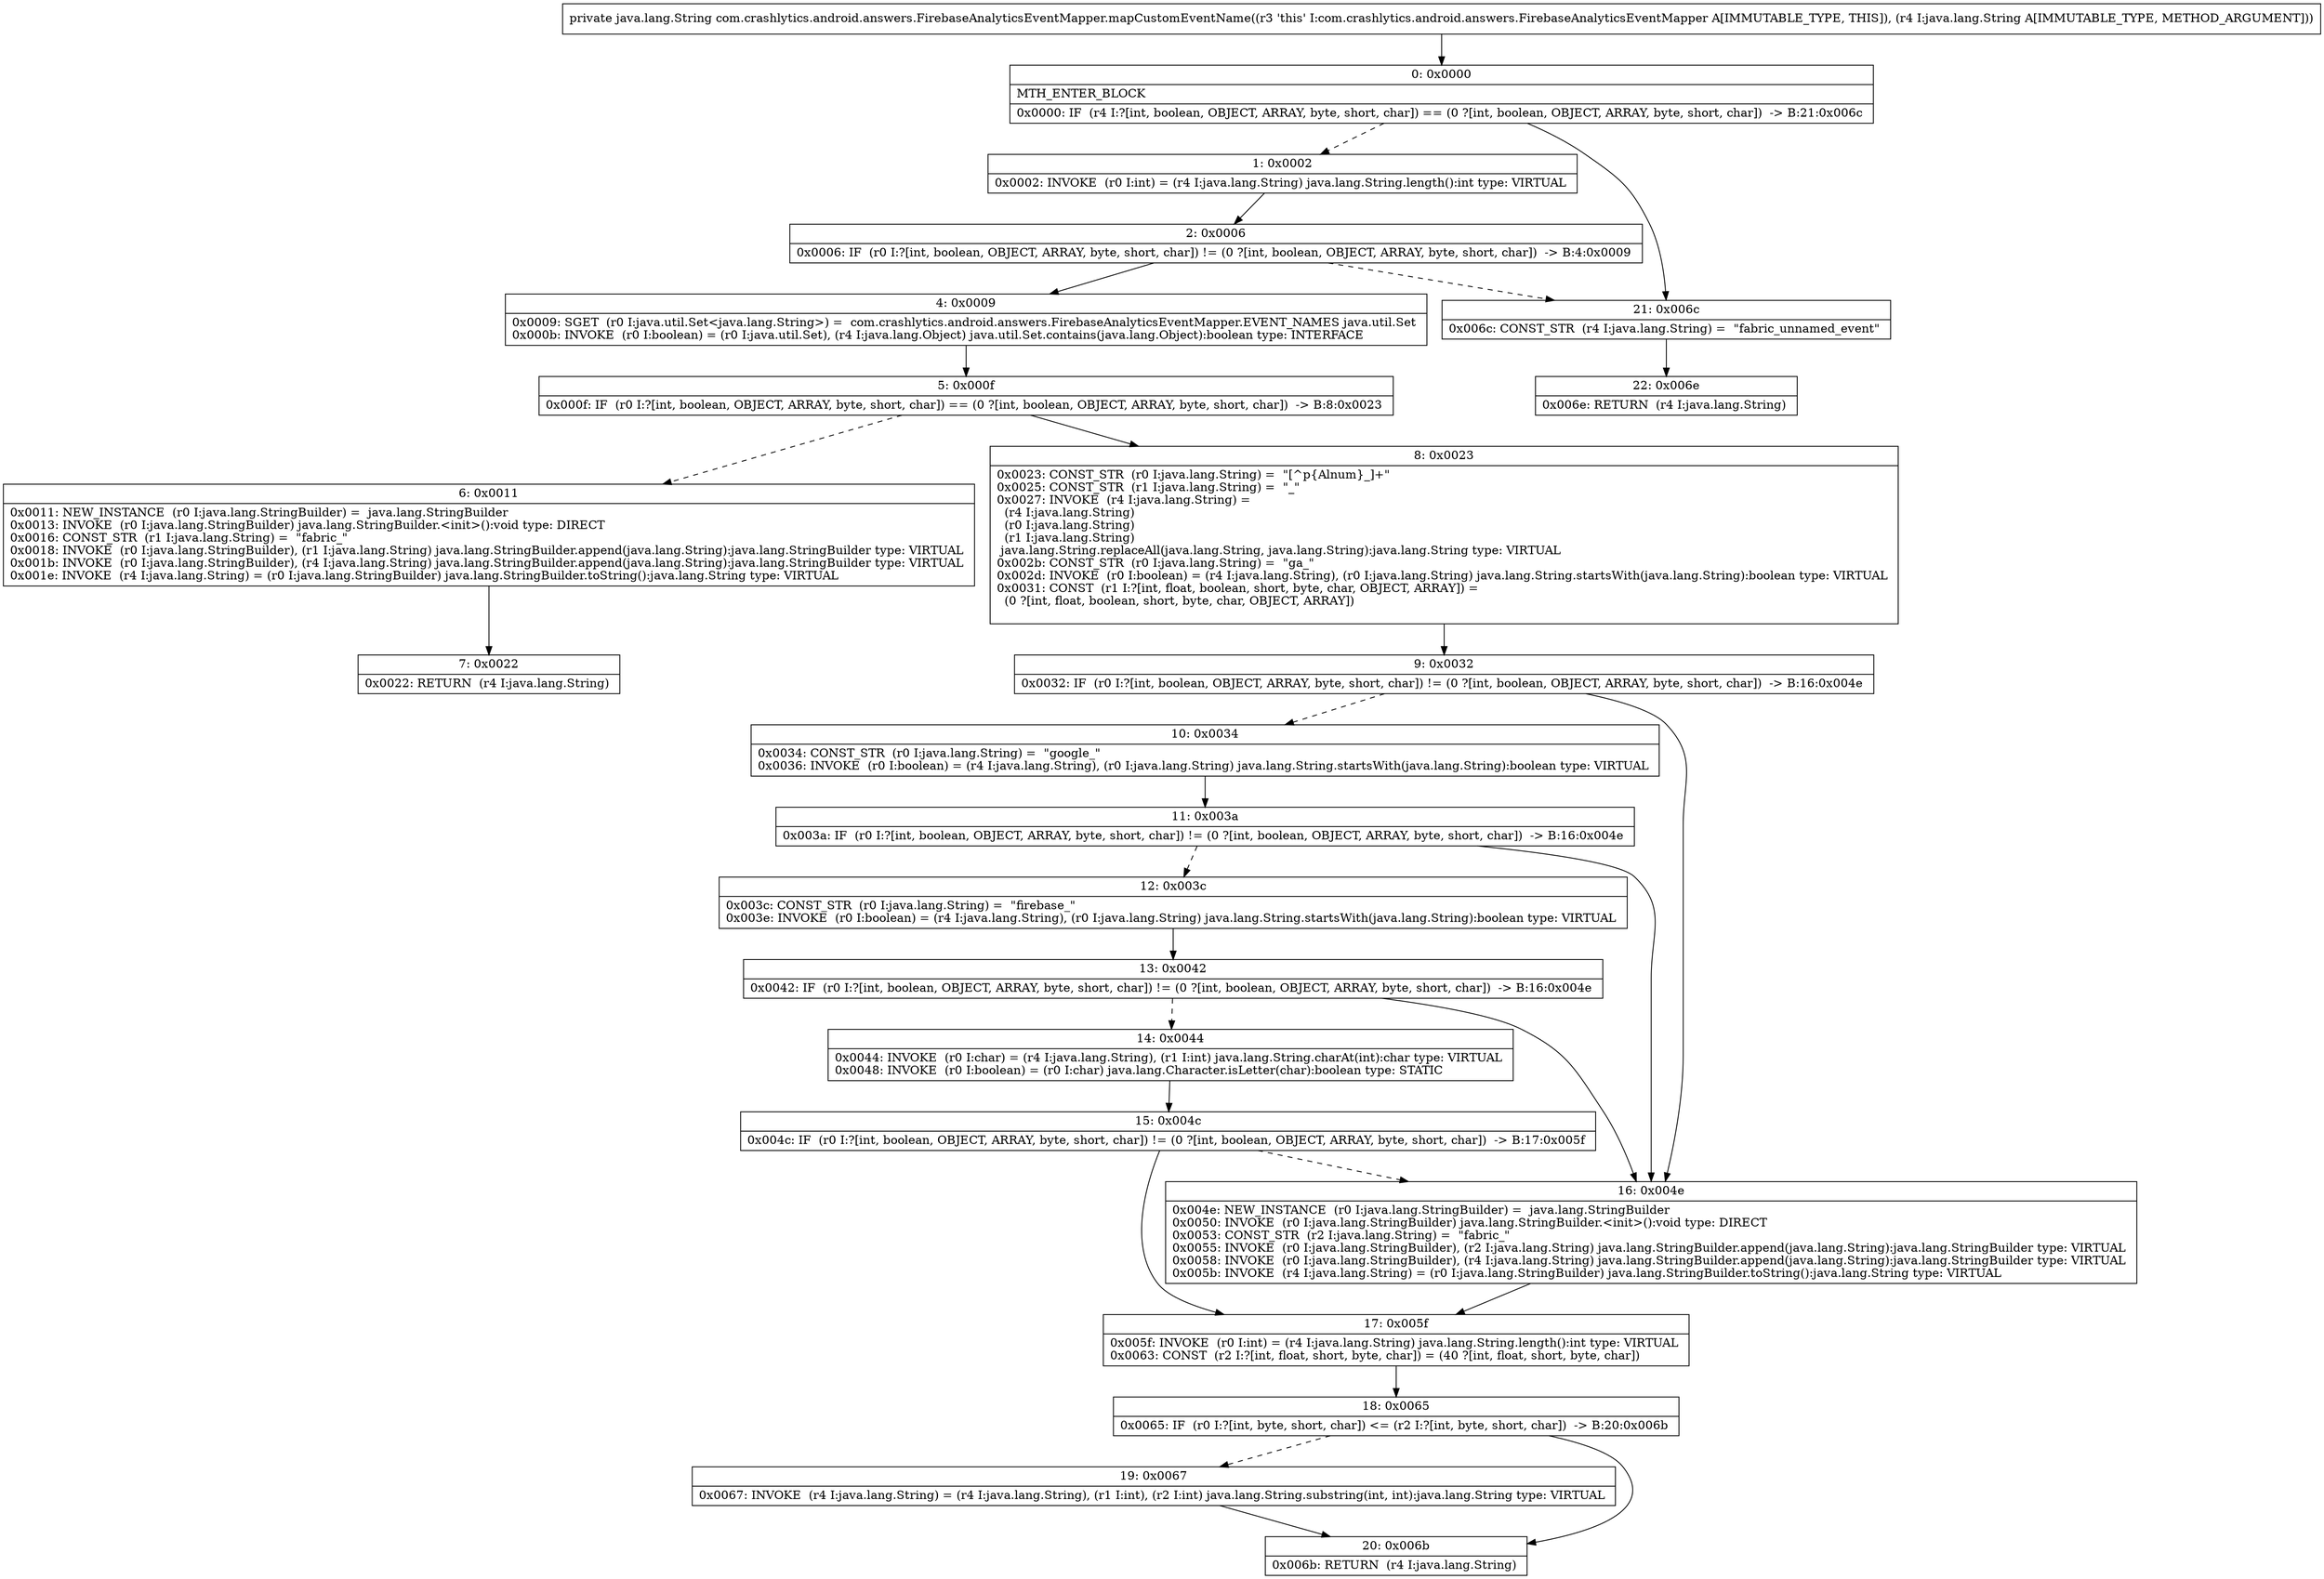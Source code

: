digraph "CFG forcom.crashlytics.android.answers.FirebaseAnalyticsEventMapper.mapCustomEventName(Ljava\/lang\/String;)Ljava\/lang\/String;" {
Node_0 [shape=record,label="{0\:\ 0x0000|MTH_ENTER_BLOCK\l|0x0000: IF  (r4 I:?[int, boolean, OBJECT, ARRAY, byte, short, char]) == (0 ?[int, boolean, OBJECT, ARRAY, byte, short, char])  \-\> B:21:0x006c \l}"];
Node_1 [shape=record,label="{1\:\ 0x0002|0x0002: INVOKE  (r0 I:int) = (r4 I:java.lang.String) java.lang.String.length():int type: VIRTUAL \l}"];
Node_2 [shape=record,label="{2\:\ 0x0006|0x0006: IF  (r0 I:?[int, boolean, OBJECT, ARRAY, byte, short, char]) != (0 ?[int, boolean, OBJECT, ARRAY, byte, short, char])  \-\> B:4:0x0009 \l}"];
Node_4 [shape=record,label="{4\:\ 0x0009|0x0009: SGET  (r0 I:java.util.Set\<java.lang.String\>) =  com.crashlytics.android.answers.FirebaseAnalyticsEventMapper.EVENT_NAMES java.util.Set \l0x000b: INVOKE  (r0 I:boolean) = (r0 I:java.util.Set), (r4 I:java.lang.Object) java.util.Set.contains(java.lang.Object):boolean type: INTERFACE \l}"];
Node_5 [shape=record,label="{5\:\ 0x000f|0x000f: IF  (r0 I:?[int, boolean, OBJECT, ARRAY, byte, short, char]) == (0 ?[int, boolean, OBJECT, ARRAY, byte, short, char])  \-\> B:8:0x0023 \l}"];
Node_6 [shape=record,label="{6\:\ 0x0011|0x0011: NEW_INSTANCE  (r0 I:java.lang.StringBuilder) =  java.lang.StringBuilder \l0x0013: INVOKE  (r0 I:java.lang.StringBuilder) java.lang.StringBuilder.\<init\>():void type: DIRECT \l0x0016: CONST_STR  (r1 I:java.lang.String) =  \"fabric_\" \l0x0018: INVOKE  (r0 I:java.lang.StringBuilder), (r1 I:java.lang.String) java.lang.StringBuilder.append(java.lang.String):java.lang.StringBuilder type: VIRTUAL \l0x001b: INVOKE  (r0 I:java.lang.StringBuilder), (r4 I:java.lang.String) java.lang.StringBuilder.append(java.lang.String):java.lang.StringBuilder type: VIRTUAL \l0x001e: INVOKE  (r4 I:java.lang.String) = (r0 I:java.lang.StringBuilder) java.lang.StringBuilder.toString():java.lang.String type: VIRTUAL \l}"];
Node_7 [shape=record,label="{7\:\ 0x0022|0x0022: RETURN  (r4 I:java.lang.String) \l}"];
Node_8 [shape=record,label="{8\:\ 0x0023|0x0023: CONST_STR  (r0 I:java.lang.String) =  \"[^p\{Alnum\}_]+\" \l0x0025: CONST_STR  (r1 I:java.lang.String) =  \"_\" \l0x0027: INVOKE  (r4 I:java.lang.String) = \l  (r4 I:java.lang.String)\l  (r0 I:java.lang.String)\l  (r1 I:java.lang.String)\l java.lang.String.replaceAll(java.lang.String, java.lang.String):java.lang.String type: VIRTUAL \l0x002b: CONST_STR  (r0 I:java.lang.String) =  \"ga_\" \l0x002d: INVOKE  (r0 I:boolean) = (r4 I:java.lang.String), (r0 I:java.lang.String) java.lang.String.startsWith(java.lang.String):boolean type: VIRTUAL \l0x0031: CONST  (r1 I:?[int, float, boolean, short, byte, char, OBJECT, ARRAY]) = \l  (0 ?[int, float, boolean, short, byte, char, OBJECT, ARRAY])\l \l}"];
Node_9 [shape=record,label="{9\:\ 0x0032|0x0032: IF  (r0 I:?[int, boolean, OBJECT, ARRAY, byte, short, char]) != (0 ?[int, boolean, OBJECT, ARRAY, byte, short, char])  \-\> B:16:0x004e \l}"];
Node_10 [shape=record,label="{10\:\ 0x0034|0x0034: CONST_STR  (r0 I:java.lang.String) =  \"google_\" \l0x0036: INVOKE  (r0 I:boolean) = (r4 I:java.lang.String), (r0 I:java.lang.String) java.lang.String.startsWith(java.lang.String):boolean type: VIRTUAL \l}"];
Node_11 [shape=record,label="{11\:\ 0x003a|0x003a: IF  (r0 I:?[int, boolean, OBJECT, ARRAY, byte, short, char]) != (0 ?[int, boolean, OBJECT, ARRAY, byte, short, char])  \-\> B:16:0x004e \l}"];
Node_12 [shape=record,label="{12\:\ 0x003c|0x003c: CONST_STR  (r0 I:java.lang.String) =  \"firebase_\" \l0x003e: INVOKE  (r0 I:boolean) = (r4 I:java.lang.String), (r0 I:java.lang.String) java.lang.String.startsWith(java.lang.String):boolean type: VIRTUAL \l}"];
Node_13 [shape=record,label="{13\:\ 0x0042|0x0042: IF  (r0 I:?[int, boolean, OBJECT, ARRAY, byte, short, char]) != (0 ?[int, boolean, OBJECT, ARRAY, byte, short, char])  \-\> B:16:0x004e \l}"];
Node_14 [shape=record,label="{14\:\ 0x0044|0x0044: INVOKE  (r0 I:char) = (r4 I:java.lang.String), (r1 I:int) java.lang.String.charAt(int):char type: VIRTUAL \l0x0048: INVOKE  (r0 I:boolean) = (r0 I:char) java.lang.Character.isLetter(char):boolean type: STATIC \l}"];
Node_15 [shape=record,label="{15\:\ 0x004c|0x004c: IF  (r0 I:?[int, boolean, OBJECT, ARRAY, byte, short, char]) != (0 ?[int, boolean, OBJECT, ARRAY, byte, short, char])  \-\> B:17:0x005f \l}"];
Node_16 [shape=record,label="{16\:\ 0x004e|0x004e: NEW_INSTANCE  (r0 I:java.lang.StringBuilder) =  java.lang.StringBuilder \l0x0050: INVOKE  (r0 I:java.lang.StringBuilder) java.lang.StringBuilder.\<init\>():void type: DIRECT \l0x0053: CONST_STR  (r2 I:java.lang.String) =  \"fabric_\" \l0x0055: INVOKE  (r0 I:java.lang.StringBuilder), (r2 I:java.lang.String) java.lang.StringBuilder.append(java.lang.String):java.lang.StringBuilder type: VIRTUAL \l0x0058: INVOKE  (r0 I:java.lang.StringBuilder), (r4 I:java.lang.String) java.lang.StringBuilder.append(java.lang.String):java.lang.StringBuilder type: VIRTUAL \l0x005b: INVOKE  (r4 I:java.lang.String) = (r0 I:java.lang.StringBuilder) java.lang.StringBuilder.toString():java.lang.String type: VIRTUAL \l}"];
Node_17 [shape=record,label="{17\:\ 0x005f|0x005f: INVOKE  (r0 I:int) = (r4 I:java.lang.String) java.lang.String.length():int type: VIRTUAL \l0x0063: CONST  (r2 I:?[int, float, short, byte, char]) = (40 ?[int, float, short, byte, char]) \l}"];
Node_18 [shape=record,label="{18\:\ 0x0065|0x0065: IF  (r0 I:?[int, byte, short, char]) \<= (r2 I:?[int, byte, short, char])  \-\> B:20:0x006b \l}"];
Node_19 [shape=record,label="{19\:\ 0x0067|0x0067: INVOKE  (r4 I:java.lang.String) = (r4 I:java.lang.String), (r1 I:int), (r2 I:int) java.lang.String.substring(int, int):java.lang.String type: VIRTUAL \l}"];
Node_20 [shape=record,label="{20\:\ 0x006b|0x006b: RETURN  (r4 I:java.lang.String) \l}"];
Node_21 [shape=record,label="{21\:\ 0x006c|0x006c: CONST_STR  (r4 I:java.lang.String) =  \"fabric_unnamed_event\" \l}"];
Node_22 [shape=record,label="{22\:\ 0x006e|0x006e: RETURN  (r4 I:java.lang.String) \l}"];
MethodNode[shape=record,label="{private java.lang.String com.crashlytics.android.answers.FirebaseAnalyticsEventMapper.mapCustomEventName((r3 'this' I:com.crashlytics.android.answers.FirebaseAnalyticsEventMapper A[IMMUTABLE_TYPE, THIS]), (r4 I:java.lang.String A[IMMUTABLE_TYPE, METHOD_ARGUMENT])) }"];
MethodNode -> Node_0;
Node_0 -> Node_1[style=dashed];
Node_0 -> Node_21;
Node_1 -> Node_2;
Node_2 -> Node_4;
Node_2 -> Node_21[style=dashed];
Node_4 -> Node_5;
Node_5 -> Node_6[style=dashed];
Node_5 -> Node_8;
Node_6 -> Node_7;
Node_8 -> Node_9;
Node_9 -> Node_10[style=dashed];
Node_9 -> Node_16;
Node_10 -> Node_11;
Node_11 -> Node_12[style=dashed];
Node_11 -> Node_16;
Node_12 -> Node_13;
Node_13 -> Node_14[style=dashed];
Node_13 -> Node_16;
Node_14 -> Node_15;
Node_15 -> Node_16[style=dashed];
Node_15 -> Node_17;
Node_16 -> Node_17;
Node_17 -> Node_18;
Node_18 -> Node_19[style=dashed];
Node_18 -> Node_20;
Node_19 -> Node_20;
Node_21 -> Node_22;
}

